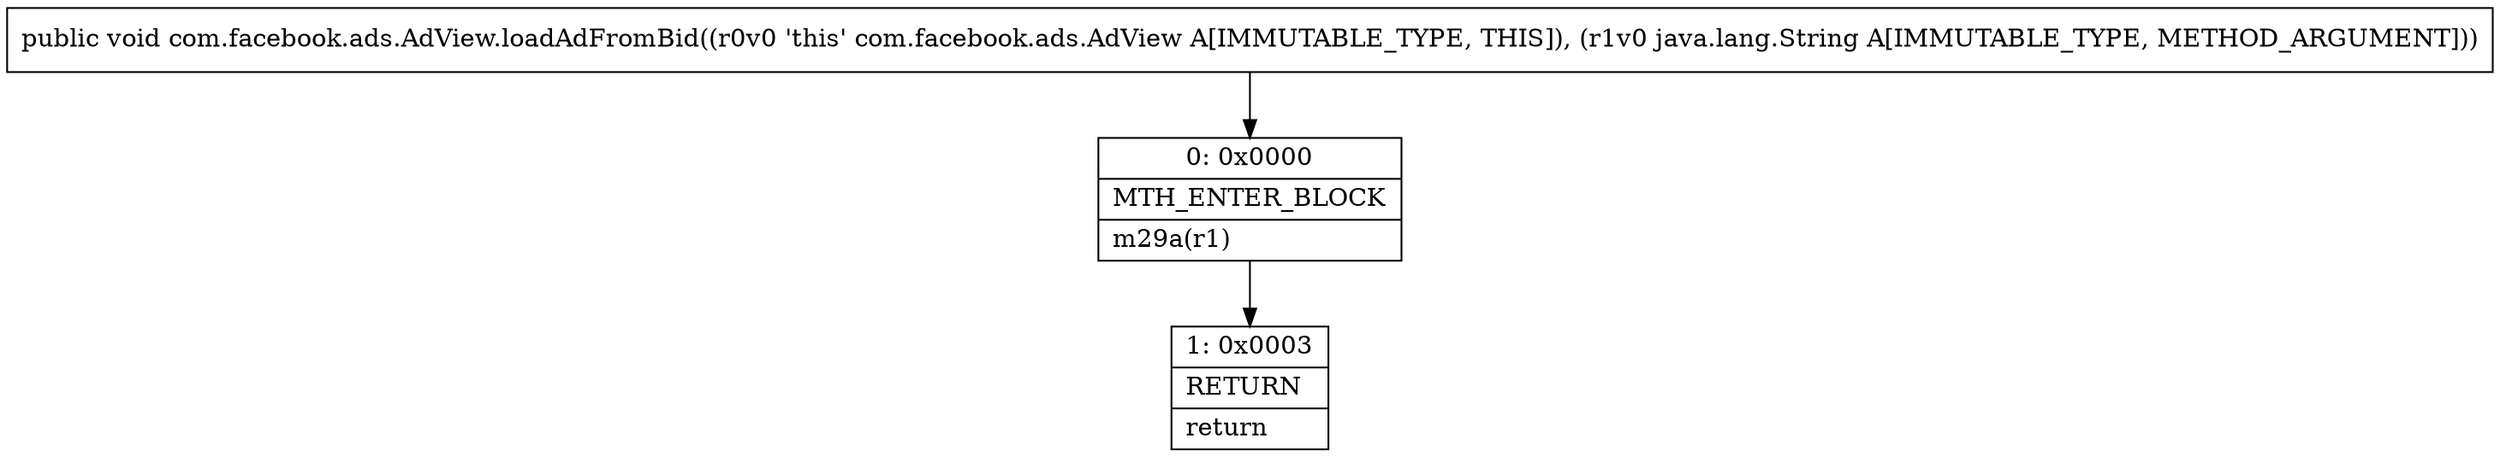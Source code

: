digraph "CFG forcom.facebook.ads.AdView.loadAdFromBid(Ljava\/lang\/String;)V" {
Node_0 [shape=record,label="{0\:\ 0x0000|MTH_ENTER_BLOCK\l|m29a(r1)\l}"];
Node_1 [shape=record,label="{1\:\ 0x0003|RETURN\l|return\l}"];
MethodNode[shape=record,label="{public void com.facebook.ads.AdView.loadAdFromBid((r0v0 'this' com.facebook.ads.AdView A[IMMUTABLE_TYPE, THIS]), (r1v0 java.lang.String A[IMMUTABLE_TYPE, METHOD_ARGUMENT])) }"];
MethodNode -> Node_0;
Node_0 -> Node_1;
}

